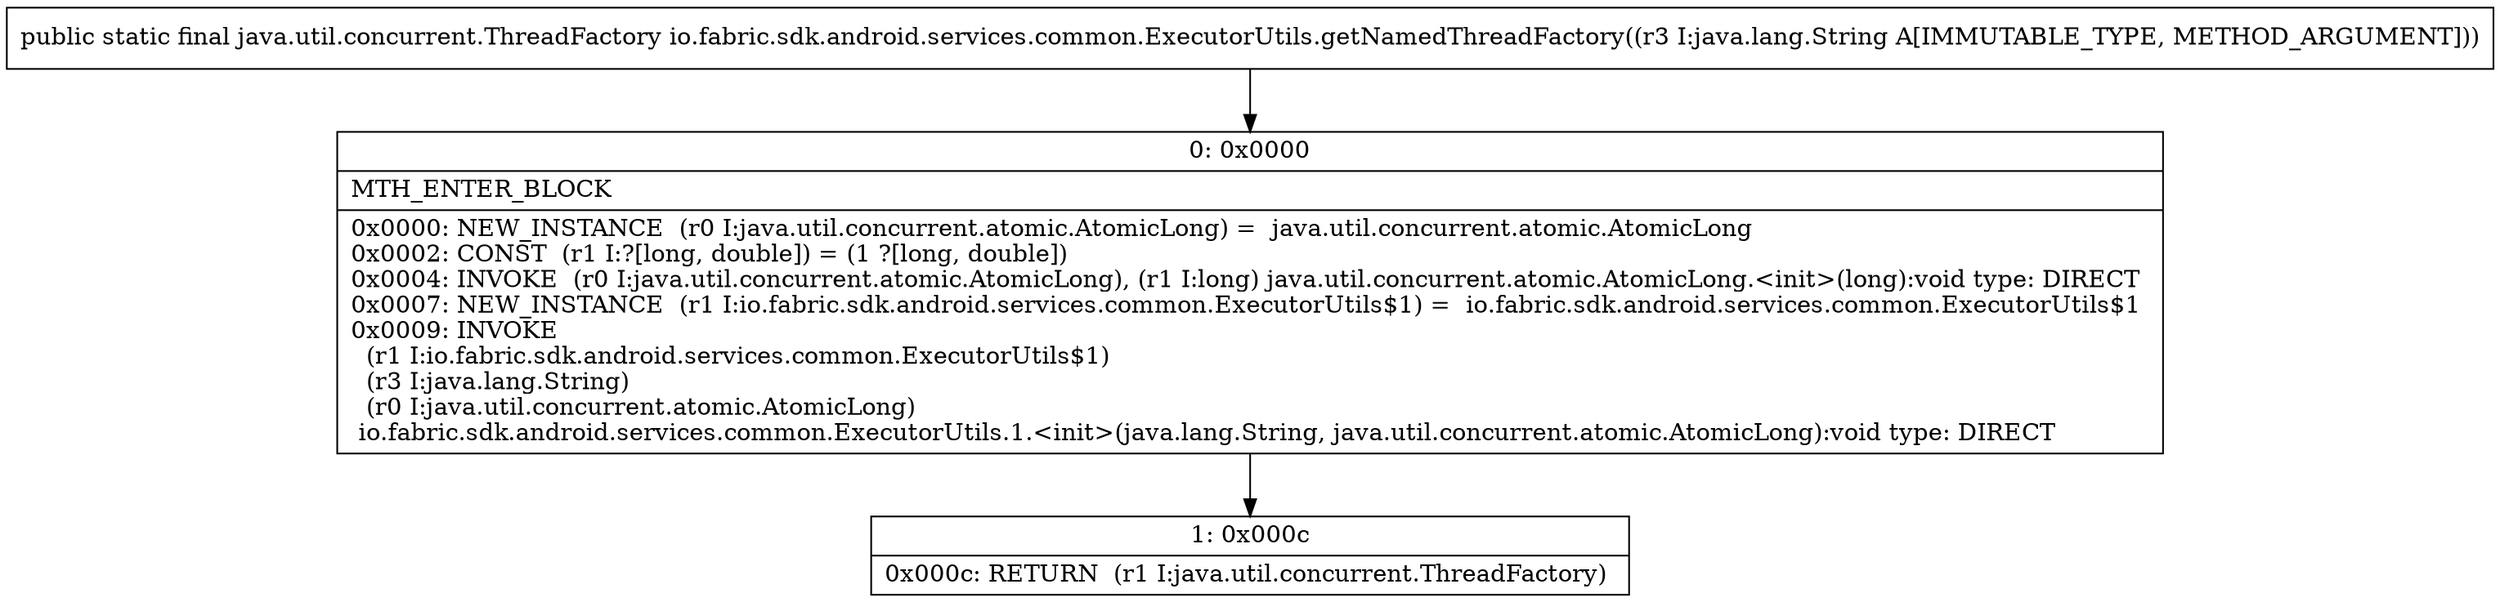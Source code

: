 digraph "CFG forio.fabric.sdk.android.services.common.ExecutorUtils.getNamedThreadFactory(Ljava\/lang\/String;)Ljava\/util\/concurrent\/ThreadFactory;" {
Node_0 [shape=record,label="{0\:\ 0x0000|MTH_ENTER_BLOCK\l|0x0000: NEW_INSTANCE  (r0 I:java.util.concurrent.atomic.AtomicLong) =  java.util.concurrent.atomic.AtomicLong \l0x0002: CONST  (r1 I:?[long, double]) = (1 ?[long, double]) \l0x0004: INVOKE  (r0 I:java.util.concurrent.atomic.AtomicLong), (r1 I:long) java.util.concurrent.atomic.AtomicLong.\<init\>(long):void type: DIRECT \l0x0007: NEW_INSTANCE  (r1 I:io.fabric.sdk.android.services.common.ExecutorUtils$1) =  io.fabric.sdk.android.services.common.ExecutorUtils$1 \l0x0009: INVOKE  \l  (r1 I:io.fabric.sdk.android.services.common.ExecutorUtils$1)\l  (r3 I:java.lang.String)\l  (r0 I:java.util.concurrent.atomic.AtomicLong)\l io.fabric.sdk.android.services.common.ExecutorUtils.1.\<init\>(java.lang.String, java.util.concurrent.atomic.AtomicLong):void type: DIRECT \l}"];
Node_1 [shape=record,label="{1\:\ 0x000c|0x000c: RETURN  (r1 I:java.util.concurrent.ThreadFactory) \l}"];
MethodNode[shape=record,label="{public static final java.util.concurrent.ThreadFactory io.fabric.sdk.android.services.common.ExecutorUtils.getNamedThreadFactory((r3 I:java.lang.String A[IMMUTABLE_TYPE, METHOD_ARGUMENT])) }"];
MethodNode -> Node_0;
Node_0 -> Node_1;
}


